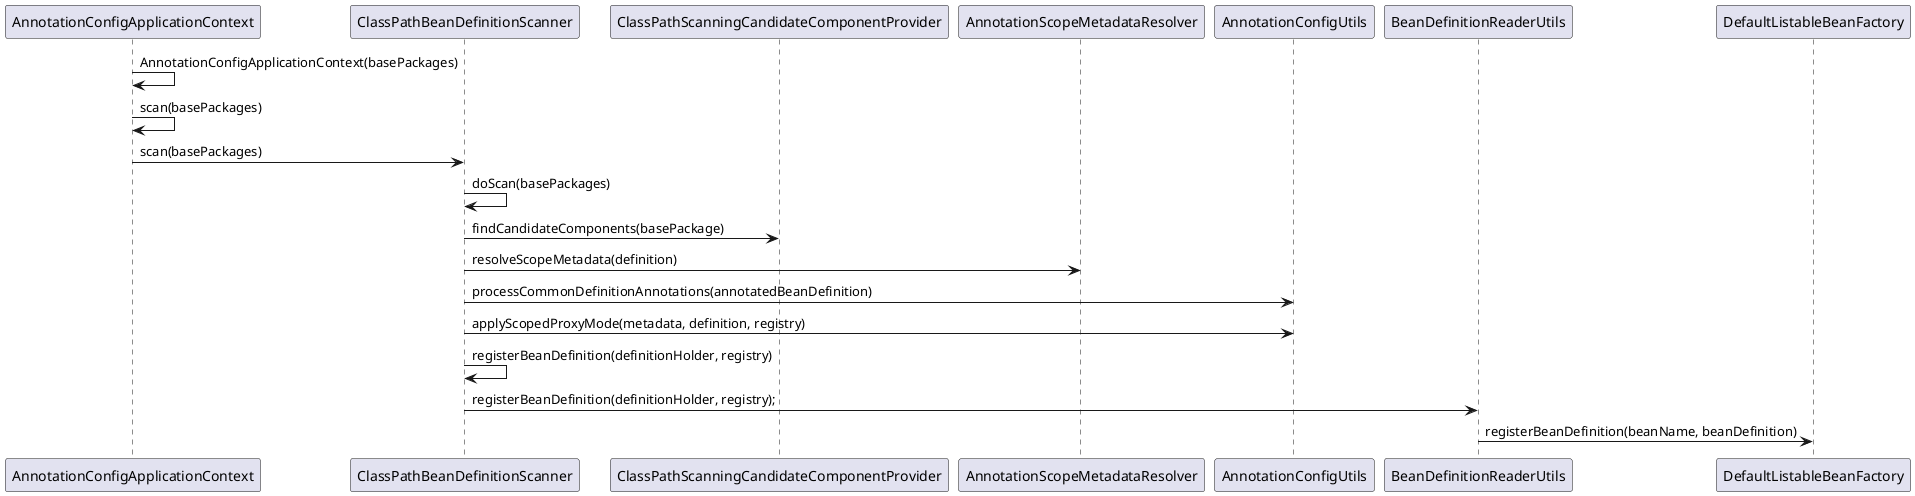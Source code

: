 @startuml

AnnotationConfigApplicationContext -> AnnotationConfigApplicationContext: AnnotationConfigApplicationContext(basePackages)
AnnotationConfigApplicationContext -> AnnotationConfigApplicationContext: scan(basePackages)
AnnotationConfigApplicationContext -> ClassPathBeanDefinitionScanner: scan(basePackages)
ClassPathBeanDefinitionScanner -> ClassPathBeanDefinitionScanner: doScan(basePackages)
ClassPathBeanDefinitionScanner -> ClassPathScanningCandidateComponentProvider: findCandidateComponents(basePackage)
ClassPathBeanDefinitionScanner -> AnnotationScopeMetadataResolver: resolveScopeMetadata(definition)
ClassPathBeanDefinitionScanner -> AnnotationConfigUtils: processCommonDefinitionAnnotations(annotatedBeanDefinition)
ClassPathBeanDefinitionScanner -> AnnotationConfigUtils: applyScopedProxyMode(metadata, definition, registry)
ClassPathBeanDefinitionScanner -> ClassPathBeanDefinitionScanner: registerBeanDefinition(definitionHolder, registry)
ClassPathBeanDefinitionScanner -> BeanDefinitionReaderUtils: registerBeanDefinition(definitionHolder, registry);
BeanDefinitionReaderUtils -> DefaultListableBeanFactory: registerBeanDefinition(beanName, beanDefinition)

@enduml